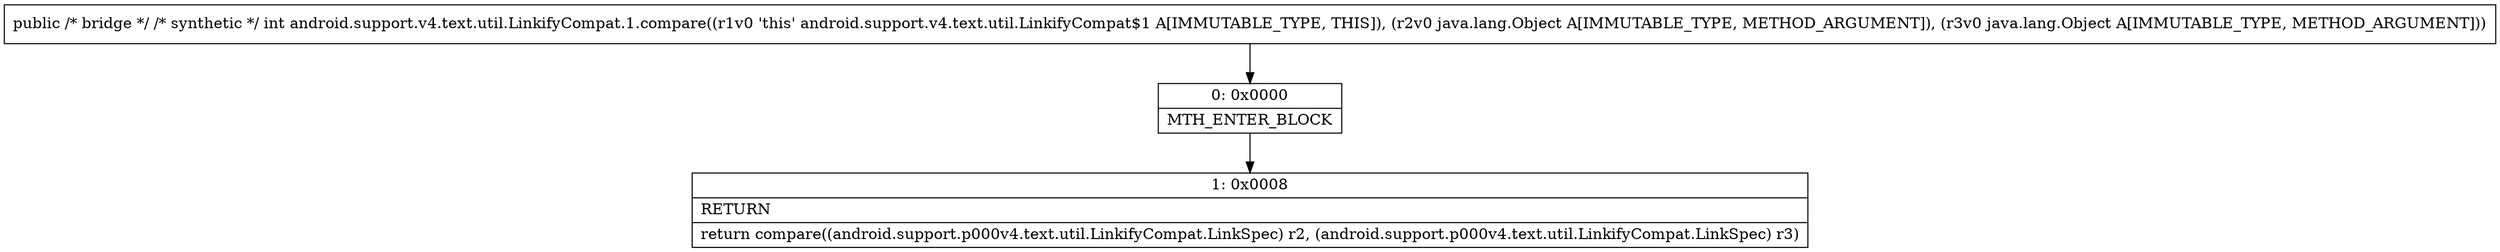 digraph "CFG forandroid.support.v4.text.util.LinkifyCompat.1.compare(Ljava\/lang\/Object;Ljava\/lang\/Object;)I" {
Node_0 [shape=record,label="{0\:\ 0x0000|MTH_ENTER_BLOCK\l}"];
Node_1 [shape=record,label="{1\:\ 0x0008|RETURN\l|return compare((android.support.p000v4.text.util.LinkifyCompat.LinkSpec) r2, (android.support.p000v4.text.util.LinkifyCompat.LinkSpec) r3)\l}"];
MethodNode[shape=record,label="{public \/* bridge *\/ \/* synthetic *\/ int android.support.v4.text.util.LinkifyCompat.1.compare((r1v0 'this' android.support.v4.text.util.LinkifyCompat$1 A[IMMUTABLE_TYPE, THIS]), (r2v0 java.lang.Object A[IMMUTABLE_TYPE, METHOD_ARGUMENT]), (r3v0 java.lang.Object A[IMMUTABLE_TYPE, METHOD_ARGUMENT])) }"];
MethodNode -> Node_0;
Node_0 -> Node_1;
}

